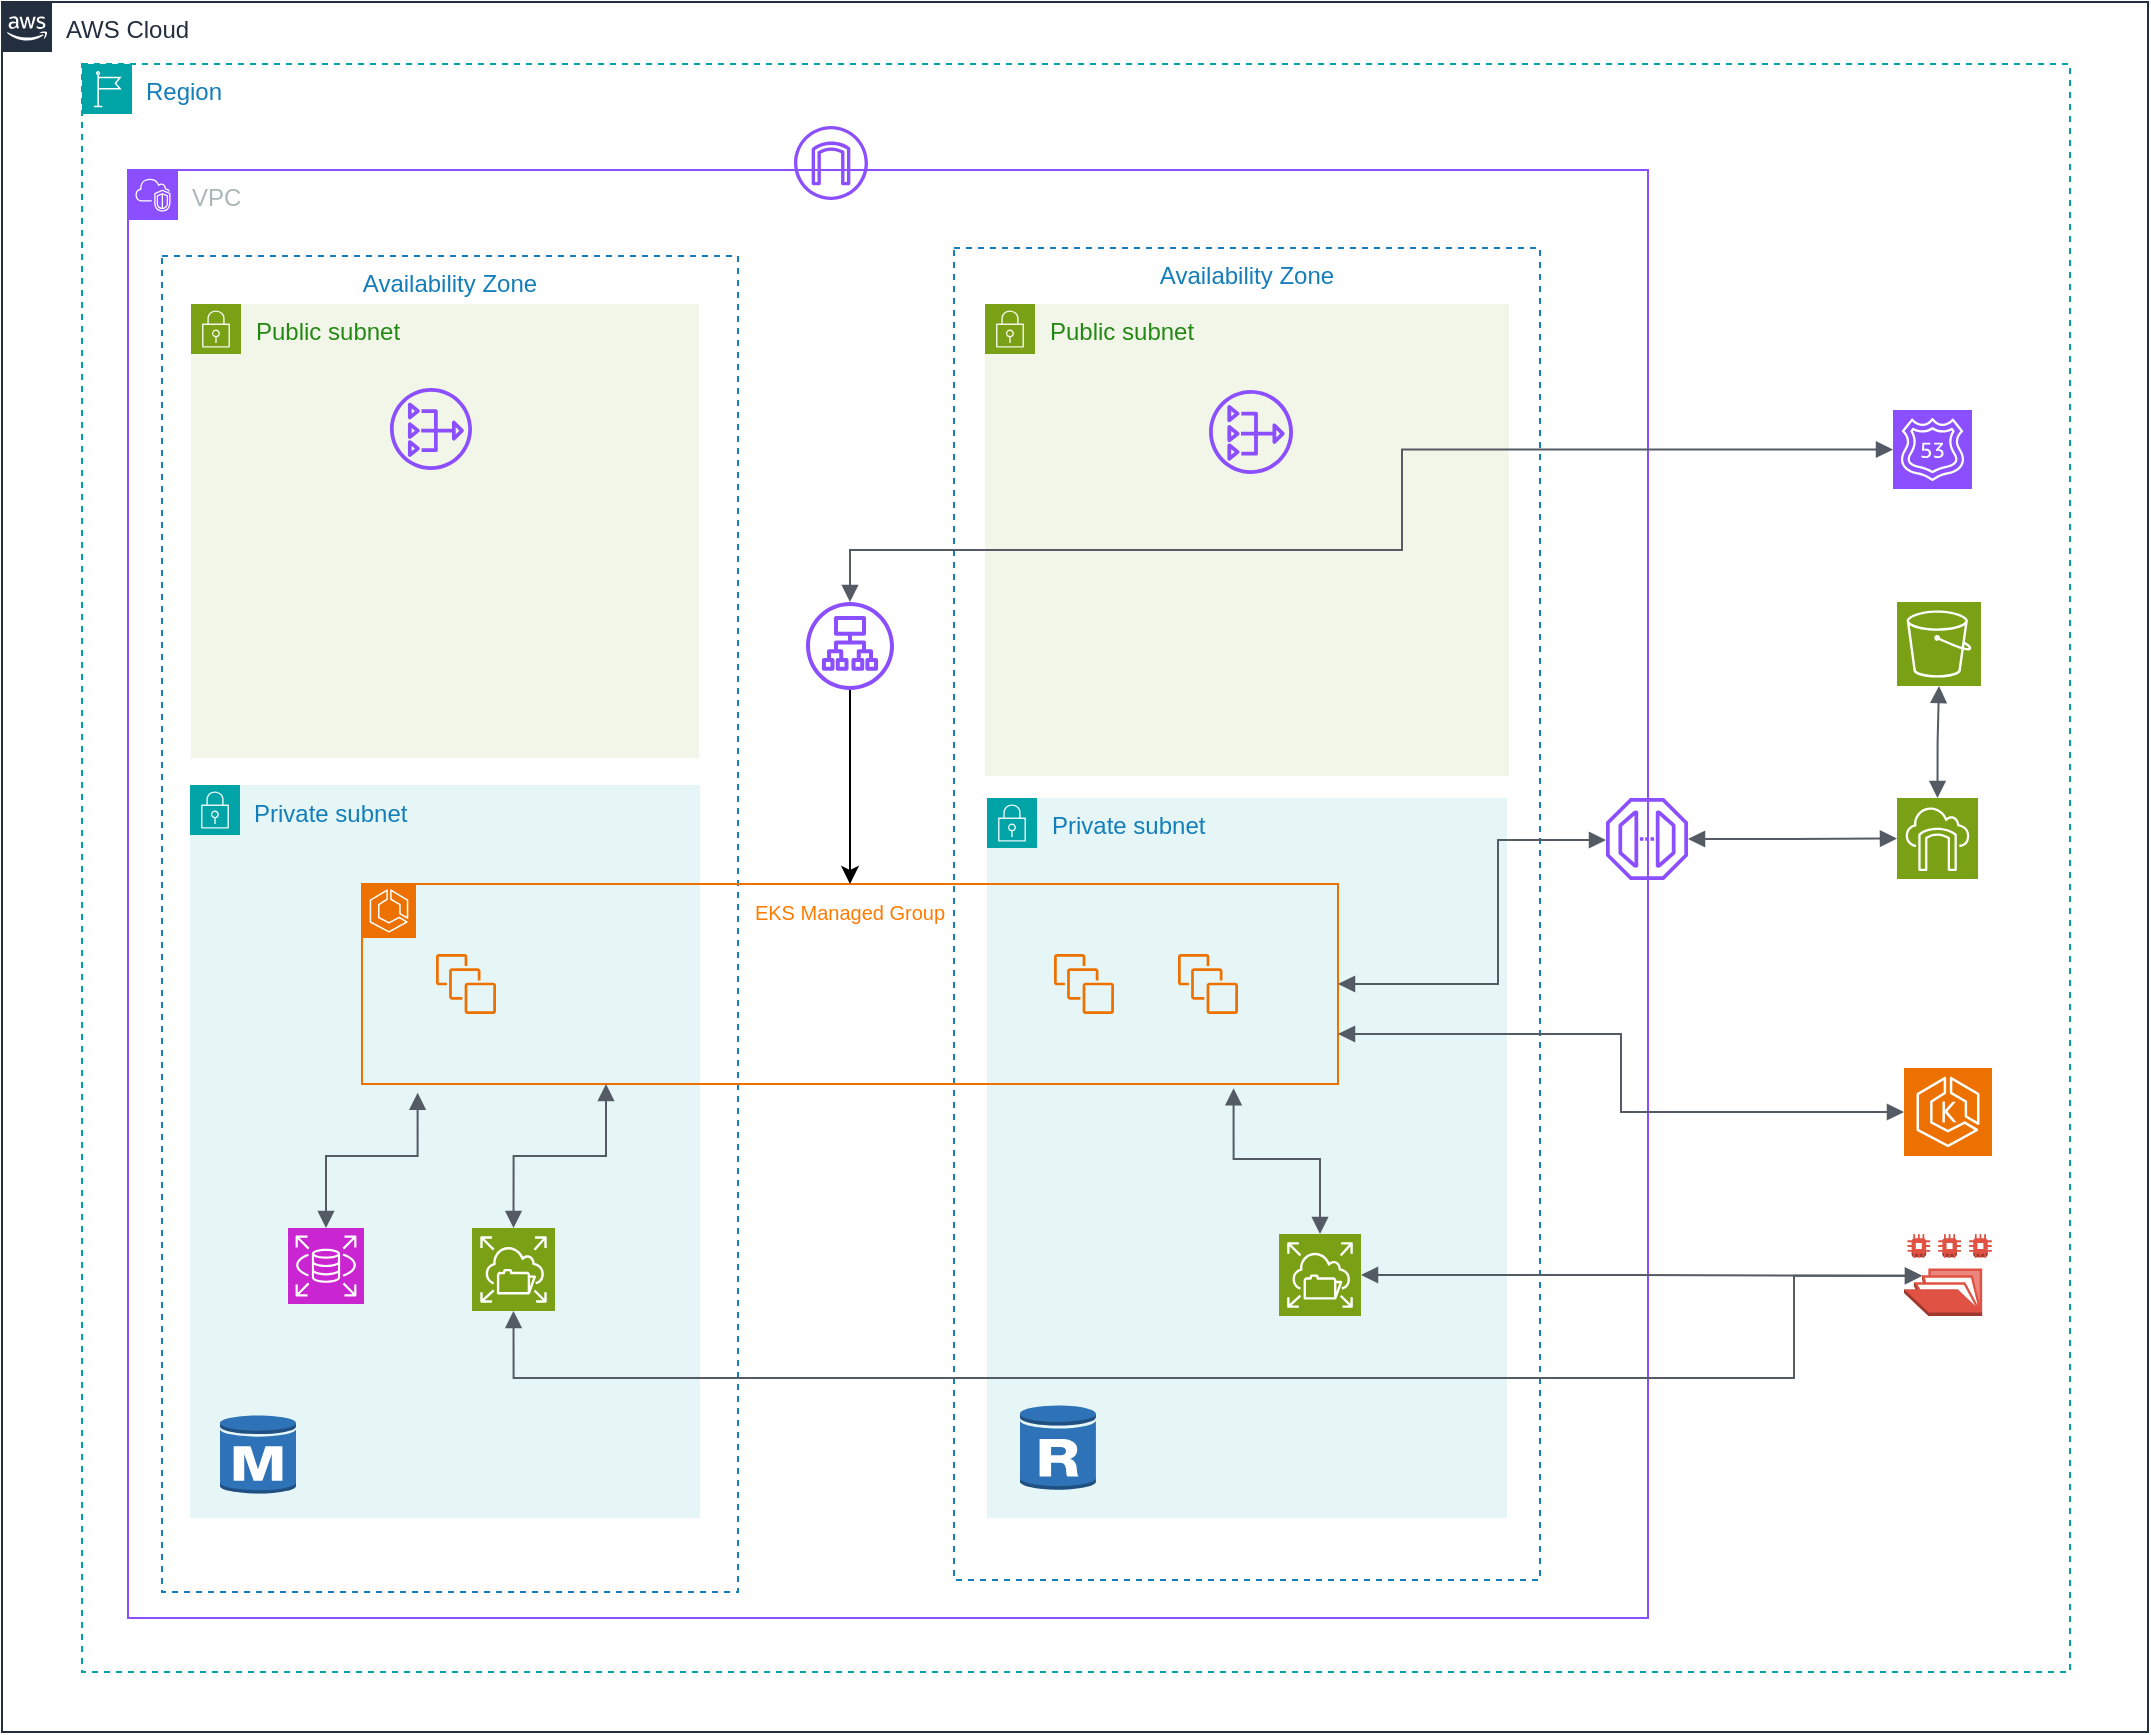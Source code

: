 <mxfile version="24.5.4" type="github">
  <diagram name="Page-1" id="PH0EOTBmrV3ndrdE_07v">
    <mxGraphModel dx="1426" dy="793" grid="0" gridSize="10" guides="1" tooltips="1" connect="1" arrows="1" fold="1" page="1" pageScale="1" pageWidth="1920" pageHeight="1080" math="0" shadow="0">
      <root>
        <mxCell id="0" />
        <mxCell id="1" parent="0" />
        <mxCell id="kAbRSYEH8Ty1mdq3ahJo-48" value="Availability Zone" style="fillColor=none;strokeColor=#147EBA;dashed=1;verticalAlign=top;fontStyle=0;fontColor=#147EBA;whiteSpace=wrap;html=1;" parent="1" vertex="1">
          <mxGeometry x="194" y="223" width="288" height="668" as="geometry" />
        </mxCell>
        <mxCell id="kAbRSYEH8Ty1mdq3ahJo-11" value="AWS Cloud" style="points=[[0,0],[0.25,0],[0.5,0],[0.75,0],[1,0],[1,0.25],[1,0.5],[1,0.75],[1,1],[0.75,1],[0.5,1],[0.25,1],[0,1],[0,0.75],[0,0.5],[0,0.25]];outlineConnect=0;gradientColor=none;html=1;whiteSpace=wrap;fontSize=12;fontStyle=0;container=1;pointerEvents=0;collapsible=0;recursiveResize=0;shape=mxgraph.aws4.group;grIcon=mxgraph.aws4.group_aws_cloud_alt;strokeColor=#232F3E;fillColor=none;verticalAlign=top;align=left;spacingLeft=30;fontColor=#232F3E;dashed=0;" parent="1" vertex="1">
          <mxGeometry x="114" y="96" width="1073" height="865" as="geometry" />
        </mxCell>
        <mxCell id="kAbRSYEH8Ty1mdq3ahJo-20" value="Region" style="points=[[0,0],[0.25,0],[0.5,0],[0.75,0],[1,0],[1,0.25],[1,0.5],[1,0.75],[1,1],[0.75,1],[0.5,1],[0.25,1],[0,1],[0,0.75],[0,0.5],[0,0.25]];outlineConnect=0;gradientColor=none;html=1;whiteSpace=wrap;fontSize=12;fontStyle=0;container=1;pointerEvents=0;collapsible=0;recursiveResize=0;shape=mxgraph.aws4.group;grIcon=mxgraph.aws4.group_region;strokeColor=#00A4A6;fillColor=none;verticalAlign=top;align=left;spacingLeft=30;fontColor=#147EBA;dashed=1;" parent="1" vertex="1">
          <mxGeometry x="154" y="127" width="994" height="804" as="geometry" />
        </mxCell>
        <mxCell id="kAbRSYEH8Ty1mdq3ahJo-35" value="" style="sketch=0;points=[[0,0,0],[0.25,0,0],[0.5,0,0],[0.75,0,0],[1,0,0],[0,1,0],[0.25,1,0],[0.5,1,0],[0.75,1,0],[1,1,0],[0,0.25,0],[0,0.5,0],[0,0.75,0],[1,0.25,0],[1,0.5,0],[1,0.75,0]];outlineConnect=0;fontColor=#232F3E;fillColor=#ED7100;strokeColor=#ffffff;dashed=0;verticalLabelPosition=bottom;verticalAlign=top;align=center;html=1;fontSize=12;fontStyle=0;aspect=fixed;shape=mxgraph.aws4.resourceIcon;resIcon=mxgraph.aws4.eks;" parent="kAbRSYEH8Ty1mdq3ahJo-20" vertex="1">
          <mxGeometry x="911" y="502" width="44" height="44" as="geometry" />
        </mxCell>
        <mxCell id="kAbRSYEH8Ty1mdq3ahJo-37" value="" style="sketch=0;points=[[0,0,0],[0.25,0,0],[0.5,0,0],[0.75,0,0],[1,0,0],[0,1,0],[0.25,1,0],[0.5,1,0],[0.75,1,0],[1,1,0],[0,0.25,0],[0,0.5,0],[0,0.75,0],[1,0.25,0],[1,0.5,0],[1,0.75,0]];outlineConnect=0;fontColor=#232F3E;fillColor=#7AA116;strokeColor=#ffffff;dashed=0;verticalLabelPosition=bottom;verticalAlign=top;align=center;html=1;fontSize=12;fontStyle=0;aspect=fixed;shape=mxgraph.aws4.resourceIcon;resIcon=mxgraph.aws4.s3;" parent="kAbRSYEH8Ty1mdq3ahJo-20" vertex="1">
          <mxGeometry x="907.5" y="269" width="42" height="42" as="geometry" />
        </mxCell>
        <mxCell id="kAbRSYEH8Ty1mdq3ahJo-56" value="" style="sketch=0;outlineConnect=0;fontColor=#232F3E;gradientColor=none;fillColor=#8C4FFF;strokeColor=none;dashed=0;verticalLabelPosition=bottom;verticalAlign=top;align=center;html=1;fontSize=12;fontStyle=0;aspect=fixed;pointerEvents=1;shape=mxgraph.aws4.internet_gateway;" parent="kAbRSYEH8Ty1mdq3ahJo-20" vertex="1">
          <mxGeometry x="356" y="31" width="37" height="37" as="geometry" />
        </mxCell>
        <mxCell id="kAbRSYEH8Ty1mdq3ahJo-57" value="" style="sketch=0;points=[[0,0,0],[0.25,0,0],[0.5,0,0],[0.75,0,0],[1,0,0],[0,1,0],[0.25,1,0],[0.5,1,0],[0.75,1,0],[1,1,0],[0,0.25,0],[0,0.5,0],[0,0.75,0],[1,0.25,0],[1,0.5,0],[1,0.75,0]];outlineConnect=0;fontColor=#232F3E;fillColor=#7AA116;strokeColor=#ffffff;dashed=0;verticalLabelPosition=bottom;verticalAlign=top;align=center;html=1;fontSize=12;fontStyle=0;aspect=fixed;shape=mxgraph.aws4.resourceIcon;resIcon=mxgraph.aws4.storage_gateway;" parent="kAbRSYEH8Ty1mdq3ahJo-20" vertex="1">
          <mxGeometry x="907.5" y="367" width="40.5" height="40.5" as="geometry" />
        </mxCell>
        <mxCell id="kAbRSYEH8Ty1mdq3ahJo-58" value="" style="sketch=0;outlineConnect=0;fontColor=#232F3E;gradientColor=none;fillColor=#8C4FFF;strokeColor=none;dashed=0;verticalLabelPosition=bottom;verticalAlign=top;align=center;html=1;fontSize=12;fontStyle=0;aspect=fixed;pointerEvents=1;shape=mxgraph.aws4.endpoint;" parent="kAbRSYEH8Ty1mdq3ahJo-20" vertex="1">
          <mxGeometry x="762" y="367" width="41" height="41" as="geometry" />
        </mxCell>
        <mxCell id="kAbRSYEH8Ty1mdq3ahJo-59" value="" style="edgeStyle=orthogonalEdgeStyle;html=1;endArrow=block;elbow=vertical;startArrow=block;startFill=1;endFill=1;strokeColor=#545B64;rounded=0;entryX=0;entryY=0.5;entryDx=0;entryDy=0;entryPerimeter=0;" parent="kAbRSYEH8Ty1mdq3ahJo-20" source="kAbRSYEH8Ty1mdq3ahJo-58" target="kAbRSYEH8Ty1mdq3ahJo-57" edge="1">
          <mxGeometry width="100" relative="1" as="geometry">
            <mxPoint x="843" y="386" as="sourcePoint" />
            <mxPoint x="760" y="377" as="targetPoint" />
          </mxGeometry>
        </mxCell>
        <mxCell id="kAbRSYEH8Ty1mdq3ahJo-62" value="" style="edgeStyle=orthogonalEdgeStyle;html=1;endArrow=block;elbow=vertical;startArrow=block;startFill=1;endFill=1;strokeColor=#545B64;rounded=0;entryX=0.5;entryY=1;entryDx=0;entryDy=0;entryPerimeter=0;exitX=0.5;exitY=0;exitDx=0;exitDy=0;exitPerimeter=0;" parent="kAbRSYEH8Ty1mdq3ahJo-20" source="kAbRSYEH8Ty1mdq3ahJo-57" target="kAbRSYEH8Ty1mdq3ahJo-37" edge="1">
          <mxGeometry width="100" relative="1" as="geometry">
            <mxPoint x="642" y="354" as="sourcePoint" />
            <mxPoint x="742" y="354" as="targetPoint" />
          </mxGeometry>
        </mxCell>
        <mxCell id="kAbRSYEH8Ty1mdq3ahJo-68" value="" style="outlineConnect=0;dashed=0;verticalLabelPosition=bottom;verticalAlign=top;align=center;html=1;shape=mxgraph.aws3.efs_share;fillColor=#E05243;gradientColor=none;" parent="kAbRSYEH8Ty1mdq3ahJo-20" vertex="1">
          <mxGeometry x="911" y="585" width="44" height="41" as="geometry" />
        </mxCell>
        <mxCell id="kAbRSYEH8Ty1mdq3ahJo-77" value="" style="sketch=0;points=[[0,0,0],[0.25,0,0],[0.5,0,0],[0.75,0,0],[1,0,0],[0,1,0],[0.25,1,0],[0.5,1,0],[0.75,1,0],[1,1,0],[0,0.25,0],[0,0.5,0],[0,0.75,0],[1,0.25,0],[1,0.5,0],[1,0.75,0]];outlineConnect=0;fontColor=#232F3E;fillColor=#8C4FFF;strokeColor=#ffffff;dashed=0;verticalLabelPosition=bottom;verticalAlign=top;align=center;html=1;fontSize=12;fontStyle=0;aspect=fixed;shape=mxgraph.aws4.resourceIcon;resIcon=mxgraph.aws4.route_53;" parent="kAbRSYEH8Ty1mdq3ahJo-20" vertex="1">
          <mxGeometry x="905.5" y="173" width="39.5" height="39.5" as="geometry" />
        </mxCell>
        <mxCell id="kAbRSYEH8Ty1mdq3ahJo-13" value="VPC" style="points=[[0,0],[0.25,0],[0.5,0],[0.75,0],[1,0],[1,0.25],[1,0.5],[1,0.75],[1,1],[0.75,1],[0.5,1],[0.25,1],[0,1],[0,0.75],[0,0.5],[0,0.25]];outlineConnect=0;gradientColor=none;html=1;whiteSpace=wrap;fontSize=12;fontStyle=0;container=1;pointerEvents=0;collapsible=0;recursiveResize=0;shape=mxgraph.aws4.group;grIcon=mxgraph.aws4.group_vpc2;strokeColor=#8C4FFF;fillColor=none;verticalAlign=top;align=left;spacingLeft=30;fontColor=#AAB7B8;dashed=0;" parent="1" vertex="1">
          <mxGeometry x="177" y="180" width="760" height="724" as="geometry" />
        </mxCell>
        <mxCell id="kAbRSYEH8Ty1mdq3ahJo-49" value="Availability Zone" style="fillColor=none;strokeColor=#147EBA;dashed=1;verticalAlign=top;fontStyle=0;fontColor=#147EBA;whiteSpace=wrap;html=1;" parent="kAbRSYEH8Ty1mdq3ahJo-13" vertex="1">
          <mxGeometry x="413" y="39" width="293" height="666" as="geometry" />
        </mxCell>
        <mxCell id="kAbRSYEH8Ty1mdq3ahJo-18" value="Public subnet" style="points=[[0,0],[0.25,0],[0.5,0],[0.75,0],[1,0],[1,0.25],[1,0.5],[1,0.75],[1,1],[0.75,1],[0.5,1],[0.25,1],[0,1],[0,0.75],[0,0.5],[0,0.25]];outlineConnect=0;gradientColor=none;html=1;whiteSpace=wrap;fontSize=12;fontStyle=0;container=1;pointerEvents=0;collapsible=0;recursiveResize=0;shape=mxgraph.aws4.group;grIcon=mxgraph.aws4.group_security_group;grStroke=0;strokeColor=#7AA116;fillColor=#F2F6E8;verticalAlign=top;align=left;spacingLeft=30;fontColor=#248814;dashed=0;" parent="kAbRSYEH8Ty1mdq3ahJo-13" vertex="1">
          <mxGeometry x="428.5" y="67" width="262" height="236" as="geometry" />
        </mxCell>
        <mxCell id="kAbRSYEH8Ty1mdq3ahJo-38" value="" style="sketch=0;outlineConnect=0;fontColor=#232F3E;gradientColor=none;fillColor=#8C4FFF;strokeColor=none;dashed=0;verticalLabelPosition=bottom;verticalAlign=top;align=center;html=1;fontSize=12;fontStyle=0;aspect=fixed;pointerEvents=1;shape=mxgraph.aws4.nat_gateway;" parent="kAbRSYEH8Ty1mdq3ahJo-18" vertex="1">
          <mxGeometry x="112" y="43" width="42" height="42" as="geometry" />
        </mxCell>
        <mxCell id="kAbRSYEH8Ty1mdq3ahJo-14" value="Public subnet" style="points=[[0,0],[0.25,0],[0.5,0],[0.75,0],[1,0],[1,0.25],[1,0.5],[1,0.75],[1,1],[0.75,1],[0.5,1],[0.25,1],[0,1],[0,0.75],[0,0.5],[0,0.25]];outlineConnect=0;gradientColor=none;html=1;whiteSpace=wrap;fontSize=12;fontStyle=0;container=1;pointerEvents=0;collapsible=0;recursiveResize=0;shape=mxgraph.aws4.group;grIcon=mxgraph.aws4.group_security_group;grStroke=0;strokeColor=#7AA116;fillColor=#F2F6E8;verticalAlign=top;align=left;spacingLeft=30;fontColor=#248814;dashed=0;" parent="kAbRSYEH8Ty1mdq3ahJo-13" vertex="1">
          <mxGeometry x="31.5" y="67" width="254" height="227" as="geometry" />
        </mxCell>
        <mxCell id="kAbRSYEH8Ty1mdq3ahJo-39" value="" style="sketch=0;outlineConnect=0;fontColor=#232F3E;gradientColor=none;fillColor=#8C4FFF;strokeColor=none;dashed=0;verticalLabelPosition=bottom;verticalAlign=top;align=center;html=1;fontSize=12;fontStyle=0;aspect=fixed;pointerEvents=1;shape=mxgraph.aws4.nat_gateway;" parent="kAbRSYEH8Ty1mdq3ahJo-14" vertex="1">
          <mxGeometry x="99.5" y="42" width="41" height="41" as="geometry" />
        </mxCell>
        <mxCell id="kAbRSYEH8Ty1mdq3ahJo-19" value="Private subnet" style="points=[[0,0],[0.25,0],[0.5,0],[0.75,0],[1,0],[1,0.25],[1,0.5],[1,0.75],[1,1],[0.75,1],[0.5,1],[0.25,1],[0,1],[0,0.75],[0,0.5],[0,0.25]];outlineConnect=0;gradientColor=none;html=1;whiteSpace=wrap;fontSize=12;fontStyle=0;container=1;pointerEvents=0;collapsible=0;recursiveResize=0;shape=mxgraph.aws4.group;grIcon=mxgraph.aws4.group_security_group;grStroke=0;strokeColor=#00A4A6;fillColor=#E6F6F7;verticalAlign=top;align=left;spacingLeft=30;fontColor=#147EBA;dashed=0;" parent="kAbRSYEH8Ty1mdq3ahJo-13" vertex="1">
          <mxGeometry x="429.5" y="314" width="260" height="360" as="geometry" />
        </mxCell>
        <mxCell id="kAbRSYEH8Ty1mdq3ahJo-67" value="" style="sketch=0;points=[[0,0,0],[0.25,0,0],[0.5,0,0],[0.75,0,0],[1,0,0],[0,1,0],[0.25,1,0],[0.5,1,0],[0.75,1,0],[1,1,0],[0,0.25,0],[0,0.5,0],[0,0.75,0],[1,0.25,0],[1,0.5,0],[1,0.75,0]];outlineConnect=0;fontColor=#232F3E;fillColor=#7AA116;strokeColor=#ffffff;dashed=0;verticalLabelPosition=bottom;verticalAlign=top;align=center;html=1;fontSize=12;fontStyle=0;aspect=fixed;shape=mxgraph.aws4.resourceIcon;resIcon=mxgraph.aws4.elastic_file_system;" parent="kAbRSYEH8Ty1mdq3ahJo-19" vertex="1">
          <mxGeometry x="146" y="218" width="41" height="41" as="geometry" />
        </mxCell>
        <mxCell id="kAbRSYEH8Ty1mdq3ahJo-52" value="" style="outlineConnect=0;dashed=0;verticalLabelPosition=bottom;verticalAlign=top;align=center;html=1;shape=mxgraph.aws3.rds_db_instance_read_replica;fillColor=#2E73B8;gradientColor=none;" parent="kAbRSYEH8Ty1mdq3ahJo-19" vertex="1">
          <mxGeometry x="16.5" y="303" width="38" height="43.5" as="geometry" />
        </mxCell>
        <mxCell id="kAbRSYEH8Ty1mdq3ahJo-12" value="Private subnet" style="points=[[0,0],[0.25,0],[0.5,0],[0.75,0],[1,0],[1,0.25],[1,0.5],[1,0.75],[1,1],[0.75,1],[0.5,1],[0.25,1],[0,1],[0,0.75],[0,0.5],[0,0.25]];outlineConnect=0;gradientColor=none;html=1;whiteSpace=wrap;fontSize=12;fontStyle=0;container=1;pointerEvents=0;collapsible=0;recursiveResize=0;shape=mxgraph.aws4.group;grIcon=mxgraph.aws4.group_security_group;grStroke=0;strokeColor=#00A4A6;fillColor=#E6F6F7;verticalAlign=top;align=left;spacingLeft=30;fontColor=#147EBA;dashed=0;" parent="kAbRSYEH8Ty1mdq3ahJo-13" vertex="1">
          <mxGeometry x="31" y="307.5" width="255" height="366.5" as="geometry" />
        </mxCell>
        <mxCell id="kAbRSYEH8Ty1mdq3ahJo-50" value="" style="outlineConnect=0;dashed=0;verticalLabelPosition=bottom;verticalAlign=top;align=center;html=1;shape=mxgraph.aws3.rds_db_instance;fillColor=#2E73B8;gradientColor=none;" parent="kAbRSYEH8Ty1mdq3ahJo-12" vertex="1">
          <mxGeometry x="15" y="314.5" width="38" height="40.5" as="geometry" />
        </mxCell>
        <mxCell id="kAbRSYEH8Ty1mdq3ahJo-53" value="" style="sketch=0;points=[[0,0,0],[0.25,0,0],[0.5,0,0],[0.75,0,0],[1,0,0],[0,1,0],[0.25,1,0],[0.5,1,0],[0.75,1,0],[1,1,0],[0,0.25,0],[0,0.5,0],[0,0.75,0],[1,0.25,0],[1,0.5,0],[1,0.75,0]];outlineConnect=0;fontColor=#232F3E;fillColor=#C925D1;strokeColor=#ffffff;dashed=0;verticalLabelPosition=bottom;verticalAlign=top;align=center;html=1;fontSize=12;fontStyle=0;aspect=fixed;shape=mxgraph.aws4.resourceIcon;resIcon=mxgraph.aws4.rds;" parent="kAbRSYEH8Ty1mdq3ahJo-12" vertex="1">
          <mxGeometry x="49" y="221.5" width="38" height="38" as="geometry" />
        </mxCell>
        <mxCell id="kAbRSYEH8Ty1mdq3ahJo-66" value="" style="sketch=0;points=[[0,0,0],[0.25,0,0],[0.5,0,0],[0.75,0,0],[1,0,0],[0,1,0],[0.25,1,0],[0.5,1,0],[0.75,1,0],[1,1,0],[0,0.25,0],[0,0.5,0],[0,0.75,0],[1,0.25,0],[1,0.5,0],[1,0.75,0]];outlineConnect=0;fontColor=#232F3E;fillColor=#7AA116;strokeColor=#ffffff;dashed=0;verticalLabelPosition=bottom;verticalAlign=top;align=center;html=1;fontSize=12;fontStyle=0;aspect=fixed;shape=mxgraph.aws4.resourceIcon;resIcon=mxgraph.aws4.elastic_file_system;" parent="kAbRSYEH8Ty1mdq3ahJo-12" vertex="1">
          <mxGeometry x="141" y="221.5" width="41.5" height="41.5" as="geometry" />
        </mxCell>
        <mxCell id="kAbRSYEH8Ty1mdq3ahJo-75" value="" style="sketch=0;outlineConnect=0;fontColor=#232F3E;gradientColor=none;fillColor=#8C4FFF;strokeColor=none;dashed=0;verticalLabelPosition=bottom;verticalAlign=top;align=center;html=1;fontSize=12;fontStyle=0;aspect=fixed;pointerEvents=1;shape=mxgraph.aws4.application_load_balancer;" parent="kAbRSYEH8Ty1mdq3ahJo-13" vertex="1">
          <mxGeometry x="339" y="216" width="44" height="44" as="geometry" />
        </mxCell>
        <mxCell id="kAbRSYEH8Ty1mdq3ahJo-26" value="" style="group" parent="1" vertex="1" connectable="0">
          <mxGeometry x="294" y="537" width="488" height="100" as="geometry" />
        </mxCell>
        <mxCell id="kAbRSYEH8Ty1mdq3ahJo-27" value="&lt;font style=&quot;font-size: 10px;&quot; color=&quot;#ff7b00&quot;&gt;EKS Managed Group&lt;/font&gt;" style="dashed=0;verticalAlign=top;fontStyle=0;whiteSpace=wrap;html=1;fillColor=none;strokeColor=#ed7100;strokeWidth=1;align=center;" parent="kAbRSYEH8Ty1mdq3ahJo-26" vertex="1">
          <mxGeometry width="488" height="100" as="geometry" />
        </mxCell>
        <mxCell id="kAbRSYEH8Ty1mdq3ahJo-28" value="" style="sketch=0;points=[[0,0,0],[0.25,0,0],[0.5,0,0],[0.75,0,0],[1,0,0],[0,1,0],[0.25,1,0],[0.5,1,0],[0.75,1,0],[1,1,0],[0,0.25,0],[0,0.5,0],[0,0.75,0],[1,0.25,0],[1,0.5,0],[1,0.75,0]];outlineConnect=0;fontColor=#232F3E;fillColor=#ED7100;strokeColor=#ffffff;dashed=0;verticalLabelPosition=bottom;verticalAlign=top;align=center;html=1;fontSize=12;fontStyle=0;aspect=fixed;shape=mxgraph.aws4.resourceIcon;resIcon=mxgraph.aws4.ecs;" parent="kAbRSYEH8Ty1mdq3ahJo-26" vertex="1">
          <mxGeometry width="27" height="27" as="geometry" />
        </mxCell>
        <mxCell id="kAbRSYEH8Ty1mdq3ahJo-32" value="" style="sketch=0;outlineConnect=0;fontColor=#232F3E;gradientColor=none;fillColor=#ED7100;strokeColor=none;dashed=0;verticalLabelPosition=bottom;verticalAlign=top;align=center;html=1;fontSize=12;fontStyle=0;aspect=fixed;pointerEvents=1;shape=mxgraph.aws4.instances;" parent="kAbRSYEH8Ty1mdq3ahJo-26" vertex="1">
          <mxGeometry x="37" y="35" width="30" height="30" as="geometry" />
        </mxCell>
        <mxCell id="kAbRSYEH8Ty1mdq3ahJo-33" value="" style="sketch=0;outlineConnect=0;fontColor=#232F3E;gradientColor=none;fillColor=#ED7100;strokeColor=none;dashed=0;verticalLabelPosition=bottom;verticalAlign=top;align=center;html=1;fontSize=12;fontStyle=0;aspect=fixed;pointerEvents=1;shape=mxgraph.aws4.instances;" parent="kAbRSYEH8Ty1mdq3ahJo-26" vertex="1">
          <mxGeometry x="346" y="35" width="30" height="30" as="geometry" />
        </mxCell>
        <mxCell id="kAbRSYEH8Ty1mdq3ahJo-34" value="" style="sketch=0;outlineConnect=0;fontColor=#232F3E;gradientColor=none;fillColor=#ED7100;strokeColor=none;dashed=0;verticalLabelPosition=bottom;verticalAlign=top;align=center;html=1;fontSize=12;fontStyle=0;aspect=fixed;pointerEvents=1;shape=mxgraph.aws4.instances;" parent="kAbRSYEH8Ty1mdq3ahJo-26" vertex="1">
          <mxGeometry x="408" y="35" width="30" height="30" as="geometry" />
        </mxCell>
        <mxCell id="kAbRSYEH8Ty1mdq3ahJo-36" value="" style="edgeStyle=orthogonalEdgeStyle;html=1;endArrow=block;elbow=vertical;startArrow=block;startFill=1;endFill=1;strokeColor=#545B64;rounded=0;entryX=0;entryY=0.5;entryDx=0;entryDy=0;entryPerimeter=0;exitX=1;exitY=0.75;exitDx=0;exitDy=0;" parent="1" source="kAbRSYEH8Ty1mdq3ahJo-27" target="kAbRSYEH8Ty1mdq3ahJo-35" edge="1">
          <mxGeometry width="100" relative="1" as="geometry">
            <mxPoint x="522" y="520" as="sourcePoint" />
            <mxPoint x="622" y="520" as="targetPoint" />
          </mxGeometry>
        </mxCell>
        <mxCell id="kAbRSYEH8Ty1mdq3ahJo-46" value="" style="edgeStyle=orthogonalEdgeStyle;html=1;endArrow=block;elbow=vertical;startArrow=block;startFill=1;endFill=1;strokeColor=#545B64;rounded=0;entryX=0;entryY=0.5;entryDx=0;entryDy=0;entryPerimeter=0;" parent="1" source="kAbRSYEH8Ty1mdq3ahJo-75" target="kAbRSYEH8Ty1mdq3ahJo-77" edge="1">
          <mxGeometry width="100" relative="1" as="geometry">
            <mxPoint x="859" y="581" as="sourcePoint" />
            <mxPoint x="922" y="417.0" as="targetPoint" />
            <Array as="points">
              <mxPoint x="538" y="370" />
              <mxPoint x="814" y="370" />
              <mxPoint x="814" y="320" />
            </Array>
          </mxGeometry>
        </mxCell>
        <mxCell id="kAbRSYEH8Ty1mdq3ahJo-55" value="" style="edgeStyle=orthogonalEdgeStyle;html=1;endArrow=block;elbow=vertical;startArrow=block;startFill=1;endFill=1;strokeColor=#545B64;rounded=0;exitX=0.057;exitY=1.044;exitDx=0;exitDy=0;entryX=0.5;entryY=0;entryDx=0;entryDy=0;entryPerimeter=0;exitPerimeter=0;" parent="1" source="kAbRSYEH8Ty1mdq3ahJo-27" target="kAbRSYEH8Ty1mdq3ahJo-53" edge="1">
          <mxGeometry width="100" relative="1" as="geometry">
            <mxPoint x="859" y="581" as="sourcePoint" />
            <mxPoint x="959" y="581" as="targetPoint" />
          </mxGeometry>
        </mxCell>
        <mxCell id="kAbRSYEH8Ty1mdq3ahJo-61" value="" style="edgeStyle=orthogonalEdgeStyle;html=1;endArrow=block;elbow=vertical;startArrow=block;startFill=1;endFill=1;strokeColor=#545B64;rounded=0;exitX=1;exitY=0.5;exitDx=0;exitDy=0;" parent="1" source="kAbRSYEH8Ty1mdq3ahJo-27" target="kAbRSYEH8Ty1mdq3ahJo-58" edge="1">
          <mxGeometry width="100" relative="1" as="geometry">
            <mxPoint x="687" y="451" as="sourcePoint" />
            <mxPoint x="787" y="451" as="targetPoint" />
            <Array as="points">
              <mxPoint x="862" y="587" />
              <mxPoint x="862" y="515" />
            </Array>
          </mxGeometry>
        </mxCell>
        <mxCell id="kAbRSYEH8Ty1mdq3ahJo-69" value="" style="edgeStyle=orthogonalEdgeStyle;html=1;endArrow=block;elbow=vertical;startArrow=block;startFill=1;endFill=1;strokeColor=#545B64;rounded=0;exitX=0.893;exitY=1.021;exitDx=0;exitDy=0;exitPerimeter=0;entryX=0.5;entryY=0;entryDx=0;entryDy=0;entryPerimeter=0;" parent="1" source="kAbRSYEH8Ty1mdq3ahJo-27" target="kAbRSYEH8Ty1mdq3ahJo-67" edge="1">
          <mxGeometry width="100" relative="1" as="geometry">
            <mxPoint x="769" y="750" as="sourcePoint" />
            <mxPoint x="869" y="750" as="targetPoint" />
          </mxGeometry>
        </mxCell>
        <mxCell id="kAbRSYEH8Ty1mdq3ahJo-70" value="" style="edgeStyle=orthogonalEdgeStyle;html=1;endArrow=block;elbow=vertical;startArrow=block;startFill=1;endFill=1;strokeColor=#545B64;rounded=0;exitX=0.25;exitY=1;exitDx=0;exitDy=0;entryX=0.5;entryY=0;entryDx=0;entryDy=0;entryPerimeter=0;" parent="1" source="kAbRSYEH8Ty1mdq3ahJo-27" target="kAbRSYEH8Ty1mdq3ahJo-66" edge="1">
          <mxGeometry width="100" relative="1" as="geometry">
            <mxPoint x="769" y="750" as="sourcePoint" />
            <mxPoint x="869" y="750" as="targetPoint" />
          </mxGeometry>
        </mxCell>
        <mxCell id="kAbRSYEH8Ty1mdq3ahJo-71" value="" style="edgeStyle=orthogonalEdgeStyle;html=1;endArrow=block;elbow=vertical;startArrow=block;startFill=1;endFill=1;strokeColor=#545B64;rounded=0;exitX=0.5;exitY=1;exitDx=0;exitDy=0;exitPerimeter=0;entryX=0.205;entryY=0.51;entryDx=0;entryDy=0;entryPerimeter=0;" parent="1" source="kAbRSYEH8Ty1mdq3ahJo-66" target="kAbRSYEH8Ty1mdq3ahJo-68" edge="1">
          <mxGeometry width="100" relative="1" as="geometry">
            <mxPoint x="769" y="750" as="sourcePoint" />
            <mxPoint x="869" y="750" as="targetPoint" />
            <Array as="points">
              <mxPoint x="370" y="784" />
              <mxPoint x="1010" y="784" />
              <mxPoint x="1010" y="733" />
            </Array>
          </mxGeometry>
        </mxCell>
        <mxCell id="kAbRSYEH8Ty1mdq3ahJo-72" value="" style="edgeStyle=orthogonalEdgeStyle;html=1;endArrow=block;elbow=vertical;startArrow=block;startFill=1;endFill=1;strokeColor=#545B64;rounded=0;exitX=1;exitY=0.5;exitDx=0;exitDy=0;exitPerimeter=0;entryX=0.205;entryY=0.51;entryDx=0;entryDy=0;entryPerimeter=0;" parent="1" source="kAbRSYEH8Ty1mdq3ahJo-67" target="kAbRSYEH8Ty1mdq3ahJo-68" edge="1">
          <mxGeometry width="100" relative="1" as="geometry">
            <mxPoint x="769" y="750" as="sourcePoint" />
            <mxPoint x="869" y="750" as="targetPoint" />
          </mxGeometry>
        </mxCell>
        <mxCell id="kAbRSYEH8Ty1mdq3ahJo-76" style="edgeStyle=orthogonalEdgeStyle;rounded=0;orthogonalLoop=1;jettySize=auto;html=1;entryX=0.5;entryY=0;entryDx=0;entryDy=0;" parent="1" source="kAbRSYEH8Ty1mdq3ahJo-75" target="kAbRSYEH8Ty1mdq3ahJo-27" edge="1">
          <mxGeometry relative="1" as="geometry" />
        </mxCell>
      </root>
    </mxGraphModel>
  </diagram>
</mxfile>
